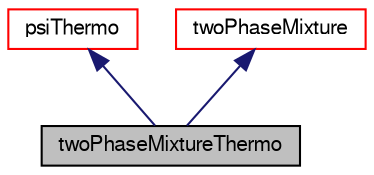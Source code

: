 digraph "twoPhaseMixtureThermo"
{
  bgcolor="transparent";
  edge [fontname="FreeSans",fontsize="10",labelfontname="FreeSans",labelfontsize="10"];
  node [fontname="FreeSans",fontsize="10",shape=record];
  Node21 [label="twoPhaseMixtureThermo",height=0.2,width=0.4,color="black", fillcolor="grey75", style="filled", fontcolor="black"];
  Node22 -> Node21 [dir="back",color="midnightblue",fontsize="10",style="solid",fontname="FreeSans"];
  Node22 [label="psiThermo",height=0.2,width=0.4,color="red",URL="$a29778.html",tooltip="Basic thermodynamic properties based on compressibility. "];
  Node61 -> Node21 [dir="back",color="midnightblue",fontsize="10",style="solid",fontname="FreeSans"];
  Node61 [label="twoPhaseMixture",height=0.2,width=0.4,color="red",URL="$a30526.html",tooltip="A two-phase mixture model. "];
}
